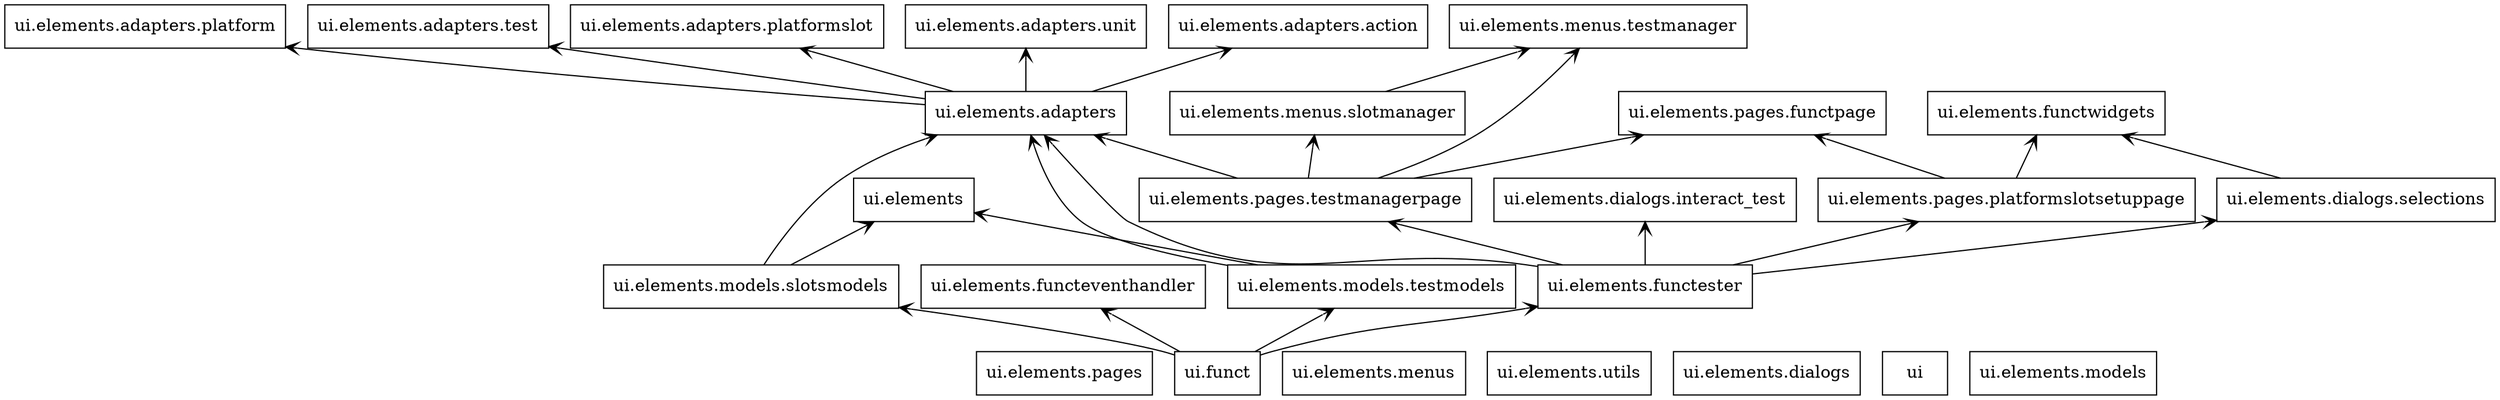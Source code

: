 digraph "packages_all_py" {
charset="utf-8"
rankdir=BT
"3" [shape="box", label="ui.elements.pages"];
"4" [shape="box", label="ui.elements.models.slotsmodels"];
"6" [shape="box", label="ui.elements.menus"];
"7" [shape="box", label="ui.elements.functeventhandler"];
"9" [shape="box", label="ui.elements.dialogs.interact_test"];
"11" [shape="box", label="ui.elements.utils"];
"12" [shape="box", label="ui.elements.pages.platformslotsetuppage"];
"14" [shape="box", label="ui.funct"];
"15" [shape="box", label="ui.elements.functwidgets"];
"18" [shape="box", label="ui.elements.adapters.action"];
"20" [shape="box", label="ui.elements.dialogs"];
"21" [shape="box", label="ui.elements.dialogs.selections"];
"23" [shape="box", label="ui.elements.adapters.platform"];
"25" [shape="box", label="ui.elements"];
"26" [shape="box", label="ui.elements.menus.testmanager"];
"31" [shape="box", label="ui.elements.functester"];
"34" [shape="box", label="ui.elements.adapters.test"];
"36" [shape="box", label="ui.elements.menus.slotmanager"];
"38" [shape="box", label="ui.elements.pages.testmanagerpage"];
"40" [shape="box", label="ui.elements.adapters.platformslot"];
"42" [shape="box", label="ui.elements.adapters.unit"];
"44" [shape="box", label="ui.elements.adapters"];
"45" [shape="box", label="ui.elements.models.testmodels"];
"47" [shape="box", label="ui"];
"48" [shape="box", label="ui.elements.pages.functpage"];
"50" [shape="box", label="ui.elements.models"];
"4" -> "44" [arrowtail="none", arrowhead="open"];
"4" -> "25" [arrowtail="none", arrowhead="open"];
"12" -> "15" [arrowtail="none", arrowhead="open"];
"12" -> "48" [arrowtail="none", arrowhead="open"];
"14" -> "45" [arrowtail="none", arrowhead="open"];
"14" -> "7" [arrowtail="none", arrowhead="open"];
"14" -> "4" [arrowtail="none", arrowhead="open"];
"14" -> "31" [arrowtail="none", arrowhead="open"];
"21" -> "15" [arrowtail="none", arrowhead="open"];
"31" -> "9" [arrowtail="none", arrowhead="open"];
"31" -> "44" [arrowtail="none", arrowhead="open"];
"31" -> "38" [arrowtail="none", arrowhead="open"];
"31" -> "21" [arrowtail="none", arrowhead="open"];
"31" -> "12" [arrowtail="none", arrowhead="open"];
"36" -> "26" [arrowtail="none", arrowhead="open"];
"38" -> "36" [arrowtail="none", arrowhead="open"];
"38" -> "48" [arrowtail="none", arrowhead="open"];
"38" -> "44" [arrowtail="none", arrowhead="open"];
"38" -> "26" [arrowtail="none", arrowhead="open"];
"44" -> "18" [arrowtail="none", arrowhead="open"];
"44" -> "34" [arrowtail="none", arrowhead="open"];
"44" -> "42" [arrowtail="none", arrowhead="open"];
"44" -> "40" [arrowtail="none", arrowhead="open"];
"44" -> "23" [arrowtail="none", arrowhead="open"];
"45" -> "44" [arrowtail="none", arrowhead="open"];
"45" -> "25" [arrowtail="none", arrowhead="open"];
}
